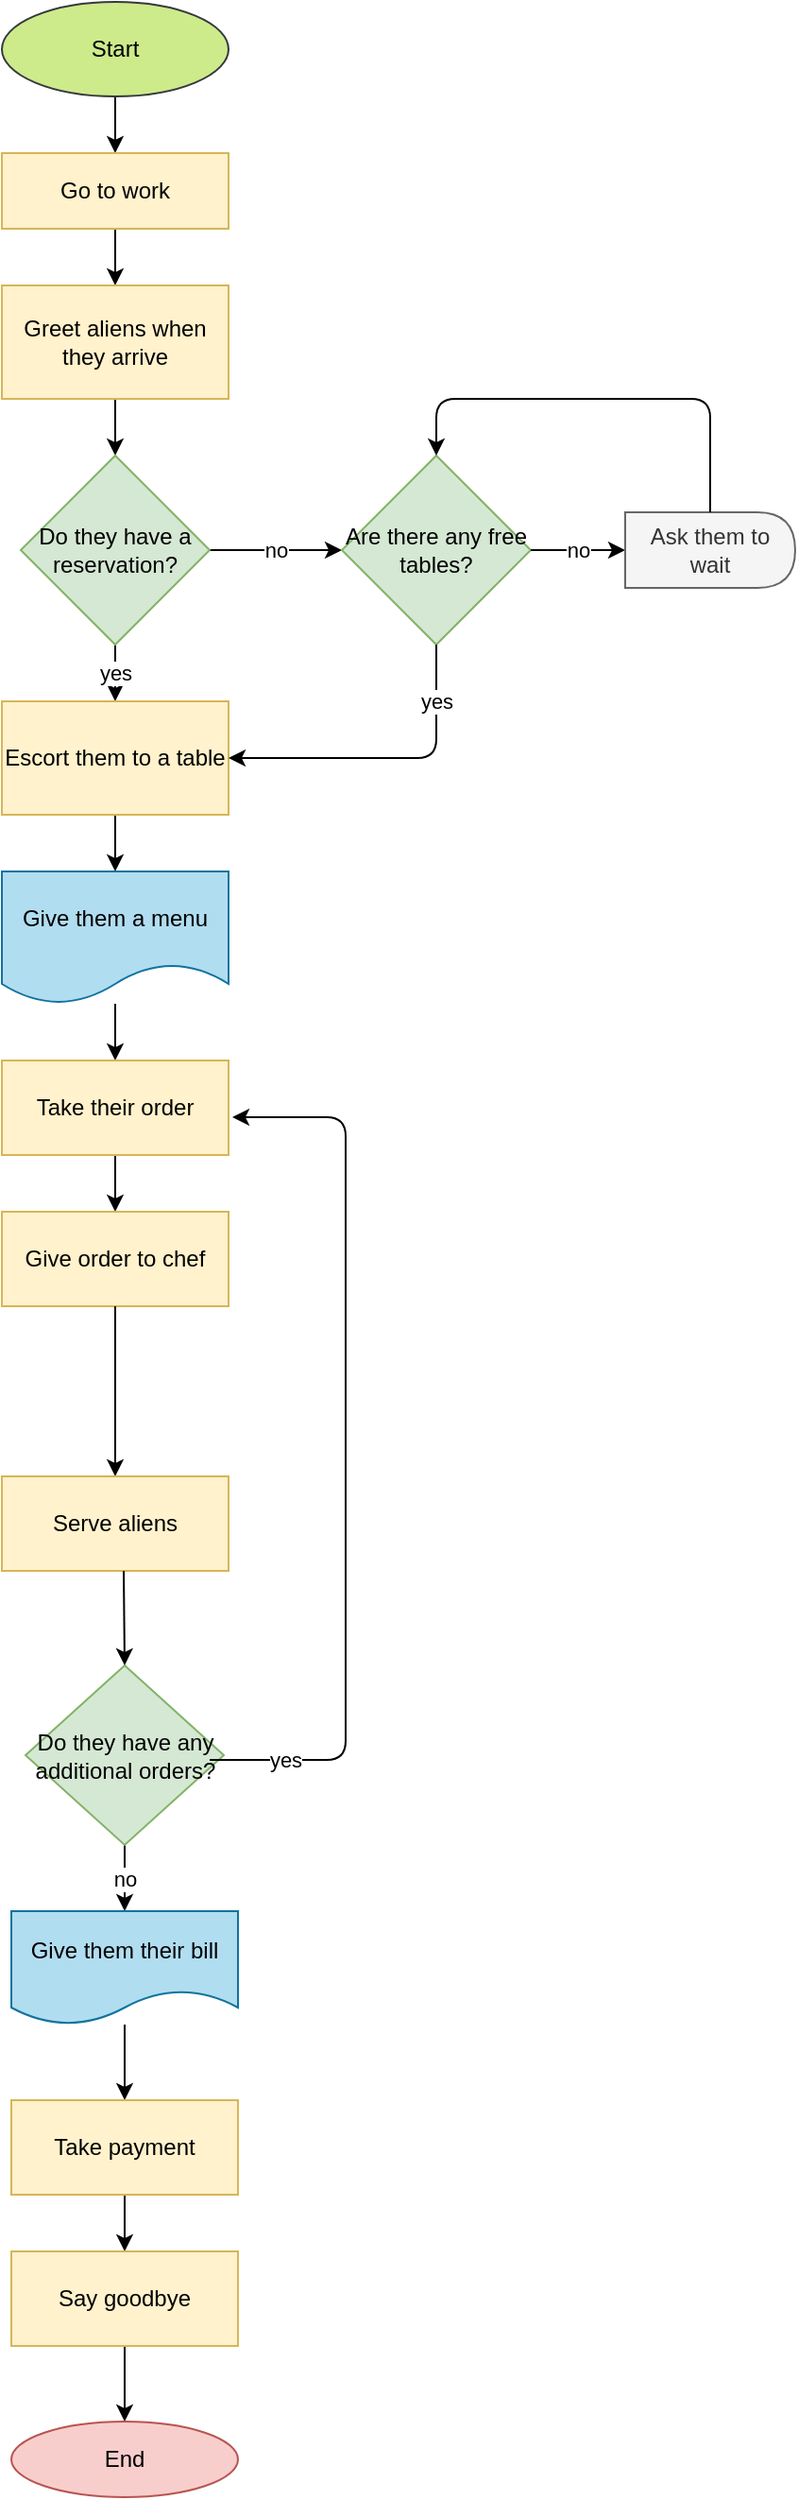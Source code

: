 <mxfile version="13.8.3" type="github">
  <diagram id="zJ23TMnAwvq2a_0EQiU1" name="Page-1">
    <mxGraphModel dx="868" dy="479" grid="1" gridSize="10" guides="1" tooltips="1" connect="1" arrows="1" fold="1" page="1" pageScale="1" pageWidth="827" pageHeight="1169" math="0" shadow="0">
      <root>
        <mxCell id="0" />
        <mxCell id="1" parent="0" />
        <mxCell id="KjAUJOMzIbi_RlOfFQU3-4" value="" style="edgeStyle=orthogonalEdgeStyle;rounded=0;orthogonalLoop=1;jettySize=auto;html=1;" edge="1" parent="1" source="KjAUJOMzIbi_RlOfFQU3-2" target="KjAUJOMzIbi_RlOfFQU3-3">
          <mxGeometry relative="1" as="geometry" />
        </mxCell>
        <mxCell id="KjAUJOMzIbi_RlOfFQU3-2" value="Start" style="ellipse;whiteSpace=wrap;html=1;fillColor=#cdeb8b;strokeColor=#36393d;" vertex="1" parent="1">
          <mxGeometry x="340" y="20" width="120" height="50" as="geometry" />
        </mxCell>
        <mxCell id="KjAUJOMzIbi_RlOfFQU3-6" value="" style="edgeStyle=orthogonalEdgeStyle;rounded=0;orthogonalLoop=1;jettySize=auto;html=1;" edge="1" parent="1" source="KjAUJOMzIbi_RlOfFQU3-3" target="KjAUJOMzIbi_RlOfFQU3-5">
          <mxGeometry relative="1" as="geometry" />
        </mxCell>
        <mxCell id="KjAUJOMzIbi_RlOfFQU3-3" value="&lt;div&gt;Go to work&lt;/div&gt;" style="whiteSpace=wrap;html=1;strokeColor=#d6b656;fillColor=#fff2cc;" vertex="1" parent="1">
          <mxGeometry x="340" y="100" width="120" height="40" as="geometry" />
        </mxCell>
        <mxCell id="KjAUJOMzIbi_RlOfFQU3-8" value="" style="edgeStyle=orthogonalEdgeStyle;rounded=0;orthogonalLoop=1;jettySize=auto;html=1;" edge="1" parent="1" source="KjAUJOMzIbi_RlOfFQU3-5" target="KjAUJOMzIbi_RlOfFQU3-7">
          <mxGeometry relative="1" as="geometry" />
        </mxCell>
        <mxCell id="KjAUJOMzIbi_RlOfFQU3-5" value="Greet aliens when they arrive" style="whiteSpace=wrap;html=1;strokeColor=#d6b656;fillColor=#fff2cc;" vertex="1" parent="1">
          <mxGeometry x="340" y="170" width="120" height="60" as="geometry" />
        </mxCell>
        <mxCell id="KjAUJOMzIbi_RlOfFQU3-10" value="yes" style="edgeStyle=orthogonalEdgeStyle;rounded=0;orthogonalLoop=1;jettySize=auto;html=1;" edge="1" parent="1" source="KjAUJOMzIbi_RlOfFQU3-7" target="KjAUJOMzIbi_RlOfFQU3-9">
          <mxGeometry relative="1" as="geometry" />
        </mxCell>
        <mxCell id="KjAUJOMzIbi_RlOfFQU3-12" value="no" style="edgeStyle=orthogonalEdgeStyle;rounded=0;orthogonalLoop=1;jettySize=auto;html=1;" edge="1" parent="1" source="KjAUJOMzIbi_RlOfFQU3-7" target="KjAUJOMzIbi_RlOfFQU3-11">
          <mxGeometry relative="1" as="geometry" />
        </mxCell>
        <mxCell id="KjAUJOMzIbi_RlOfFQU3-7" value="Do they have a reservation?" style="rhombus;whiteSpace=wrap;html=1;strokeColor=#82b366;fillColor=#d5e8d4;" vertex="1" parent="1">
          <mxGeometry x="350" y="260" width="100" height="100" as="geometry" />
        </mxCell>
        <mxCell id="KjAUJOMzIbi_RlOfFQU3-19" value="" style="edgeStyle=orthogonalEdgeStyle;rounded=0;orthogonalLoop=1;jettySize=auto;html=1;" edge="1" parent="1" source="KjAUJOMzIbi_RlOfFQU3-9" target="KjAUJOMzIbi_RlOfFQU3-18">
          <mxGeometry relative="1" as="geometry" />
        </mxCell>
        <mxCell id="KjAUJOMzIbi_RlOfFQU3-9" value="Escort them to a table" style="whiteSpace=wrap;html=1;strokeColor=#d6b656;fillColor=#fff2cc;" vertex="1" parent="1">
          <mxGeometry x="340" y="390" width="120" height="60" as="geometry" />
        </mxCell>
        <mxCell id="KjAUJOMzIbi_RlOfFQU3-11" value="Are there any free tables?" style="rhombus;whiteSpace=wrap;html=1;strokeColor=#82b366;fillColor=#d5e8d4;" vertex="1" parent="1">
          <mxGeometry x="520" y="260" width="100" height="100" as="geometry" />
        </mxCell>
        <mxCell id="KjAUJOMzIbi_RlOfFQU3-14" value="no" style="edgeStyle=orthogonalEdgeStyle;rounded=0;orthogonalLoop=1;jettySize=auto;html=1;" edge="1" parent="1" source="KjAUJOMzIbi_RlOfFQU3-11" target="KjAUJOMzIbi_RlOfFQU3-13">
          <mxGeometry relative="1" as="geometry" />
        </mxCell>
        <mxCell id="KjAUJOMzIbi_RlOfFQU3-13" value="Ask them to wait" style="shape=delay;whiteSpace=wrap;html=1;fillColor=#f5f5f5;strokeColor=#666666;fontColor=#333333;" vertex="1" parent="1">
          <mxGeometry x="670" y="290" width="90" height="40" as="geometry" />
        </mxCell>
        <mxCell id="KjAUJOMzIbi_RlOfFQU3-15" value="yes" style="endArrow=classic;html=1;exitX=0.5;exitY=1;exitDx=0;exitDy=0;entryX=1;entryY=0.5;entryDx=0;entryDy=0;" edge="1" parent="1" source="KjAUJOMzIbi_RlOfFQU3-11" target="KjAUJOMzIbi_RlOfFQU3-9">
          <mxGeometry x="-0.647" width="50" height="50" relative="1" as="geometry">
            <mxPoint x="390" y="380" as="sourcePoint" />
            <mxPoint x="570" y="420" as="targetPoint" />
            <Array as="points">
              <mxPoint x="570" y="420" />
              <mxPoint x="460" y="420" />
            </Array>
            <mxPoint as="offset" />
          </mxGeometry>
        </mxCell>
        <mxCell id="KjAUJOMzIbi_RlOfFQU3-17" value="" style="endArrow=classic;html=1;exitX=0.5;exitY=0;exitDx=0;exitDy=0;" edge="1" parent="1" source="KjAUJOMzIbi_RlOfFQU3-13">
          <mxGeometry width="50" height="50" relative="1" as="geometry">
            <mxPoint x="390" y="380" as="sourcePoint" />
            <mxPoint x="570" y="260" as="targetPoint" />
            <Array as="points">
              <mxPoint x="715" y="230" />
              <mxPoint x="570" y="230" />
              <mxPoint x="570" y="260" />
            </Array>
          </mxGeometry>
        </mxCell>
        <mxCell id="KjAUJOMzIbi_RlOfFQU3-23" value="" style="edgeStyle=orthogonalEdgeStyle;rounded=0;orthogonalLoop=1;jettySize=auto;html=1;" edge="1" parent="1" source="KjAUJOMzIbi_RlOfFQU3-18" target="KjAUJOMzIbi_RlOfFQU3-22">
          <mxGeometry relative="1" as="geometry" />
        </mxCell>
        <mxCell id="KjAUJOMzIbi_RlOfFQU3-18" value="Give them a menu" style="shape=document;whiteSpace=wrap;html=1;boundedLbl=1;strokeColor=#10739e;fillColor=#b1ddf0;" vertex="1" parent="1">
          <mxGeometry x="340" y="480" width="120" height="70" as="geometry" />
        </mxCell>
        <mxCell id="KjAUJOMzIbi_RlOfFQU3-25" value="" style="edgeStyle=orthogonalEdgeStyle;rounded=0;orthogonalLoop=1;jettySize=auto;html=1;" edge="1" parent="1" source="KjAUJOMzIbi_RlOfFQU3-22" target="KjAUJOMzIbi_RlOfFQU3-24">
          <mxGeometry relative="1" as="geometry" />
        </mxCell>
        <mxCell id="KjAUJOMzIbi_RlOfFQU3-22" value="Take their order" style="whiteSpace=wrap;html=1;strokeColor=#d6b656;fillColor=#fff2cc;" vertex="1" parent="1">
          <mxGeometry x="340" y="580" width="120" height="50" as="geometry" />
        </mxCell>
        <mxCell id="KjAUJOMzIbi_RlOfFQU3-24" value="Give order to chef" style="whiteSpace=wrap;html=1;strokeColor=#d6b656;fillColor=#fff2cc;" vertex="1" parent="1">
          <mxGeometry x="340" y="660" width="120" height="50" as="geometry" />
        </mxCell>
        <mxCell id="KjAUJOMzIbi_RlOfFQU3-27" value="" style="endArrow=classic;html=1;exitX=0.5;exitY=1;exitDx=0;exitDy=0;" edge="1" parent="1" source="KjAUJOMzIbi_RlOfFQU3-24">
          <mxGeometry width="50" height="50" relative="1" as="geometry">
            <mxPoint x="390" y="650" as="sourcePoint" />
            <mxPoint x="400" y="800" as="targetPoint" />
          </mxGeometry>
        </mxCell>
        <mxCell id="KjAUJOMzIbi_RlOfFQU3-28" value="Serve aliens" style="whiteSpace=wrap;html=1;strokeColor=#d6b656;fillColor=#fff2cc;" vertex="1" parent="1">
          <mxGeometry x="340" y="800" width="120" height="50" as="geometry" />
        </mxCell>
        <mxCell id="KjAUJOMzIbi_RlOfFQU3-37" value="no" style="edgeStyle=orthogonalEdgeStyle;rounded=0;orthogonalLoop=1;jettySize=auto;html=1;" edge="1" parent="1" source="KjAUJOMzIbi_RlOfFQU3-30" target="KjAUJOMzIbi_RlOfFQU3-36">
          <mxGeometry relative="1" as="geometry" />
        </mxCell>
        <mxCell id="KjAUJOMzIbi_RlOfFQU3-30" value="Do they have any additional orders?" style="rhombus;whiteSpace=wrap;html=1;strokeColor=#82b366;fillColor=#d5e8d4;" vertex="1" parent="1">
          <mxGeometry x="352.5" y="900" width="105" height="95" as="geometry" />
        </mxCell>
        <mxCell id="KjAUJOMzIbi_RlOfFQU3-35" value="yes" style="endArrow=classic;html=1;" edge="1" parent="1">
          <mxGeometry x="-0.831" width="50" height="50" relative="1" as="geometry">
            <mxPoint x="450" y="950" as="sourcePoint" />
            <mxPoint x="462" y="610" as="targetPoint" />
            <Array as="points">
              <mxPoint x="522" y="950" />
              <mxPoint x="522" y="610" />
              <mxPoint x="480" y="610" />
            </Array>
            <mxPoint as="offset" />
          </mxGeometry>
        </mxCell>
        <mxCell id="KjAUJOMzIbi_RlOfFQU3-39" value="" style="edgeStyle=orthogonalEdgeStyle;rounded=0;orthogonalLoop=1;jettySize=auto;html=1;" edge="1" parent="1" source="KjAUJOMzIbi_RlOfFQU3-36" target="KjAUJOMzIbi_RlOfFQU3-38">
          <mxGeometry relative="1" as="geometry" />
        </mxCell>
        <mxCell id="KjAUJOMzIbi_RlOfFQU3-36" value="Give them their bill" style="shape=document;whiteSpace=wrap;html=1;boundedLbl=1;strokeColor=#10739e;fillColor=#b1ddf0;" vertex="1" parent="1">
          <mxGeometry x="345" y="1030" width="120" height="60" as="geometry" />
        </mxCell>
        <mxCell id="KjAUJOMzIbi_RlOfFQU3-41" value="" style="edgeStyle=orthogonalEdgeStyle;rounded=0;orthogonalLoop=1;jettySize=auto;html=1;" edge="1" parent="1" source="KjAUJOMzIbi_RlOfFQU3-38" target="KjAUJOMzIbi_RlOfFQU3-40">
          <mxGeometry relative="1" as="geometry" />
        </mxCell>
        <mxCell id="KjAUJOMzIbi_RlOfFQU3-38" value="Take payment" style="whiteSpace=wrap;html=1;strokeColor=#d6b656;fillColor=#fff2cc;" vertex="1" parent="1">
          <mxGeometry x="345" y="1130" width="120" height="50" as="geometry" />
        </mxCell>
        <mxCell id="KjAUJOMzIbi_RlOfFQU3-44" value="" style="edgeStyle=orthogonalEdgeStyle;rounded=0;orthogonalLoop=1;jettySize=auto;html=1;" edge="1" parent="1" source="KjAUJOMzIbi_RlOfFQU3-40" target="KjAUJOMzIbi_RlOfFQU3-43">
          <mxGeometry relative="1" as="geometry" />
        </mxCell>
        <mxCell id="KjAUJOMzIbi_RlOfFQU3-40" value="Say goodbye" style="whiteSpace=wrap;html=1;strokeColor=#d6b656;fillColor=#fff2cc;" vertex="1" parent="1">
          <mxGeometry x="345" y="1210" width="120" height="50" as="geometry" />
        </mxCell>
        <mxCell id="KjAUJOMzIbi_RlOfFQU3-43" value="End" style="ellipse;whiteSpace=wrap;html=1;strokeColor=#b85450;fillColor=#f8cecc;" vertex="1" parent="1">
          <mxGeometry x="345" y="1300" width="120" height="40" as="geometry" />
        </mxCell>
        <mxCell id="KjAUJOMzIbi_RlOfFQU3-46" value="" style="endArrow=classic;html=1;entryX=0.5;entryY=0;entryDx=0;entryDy=0;" edge="1" parent="1" target="KjAUJOMzIbi_RlOfFQU3-30">
          <mxGeometry width="50" height="50" relative="1" as="geometry">
            <mxPoint x="404.5" y="850" as="sourcePoint" />
            <mxPoint x="404.5" y="890" as="targetPoint" />
          </mxGeometry>
        </mxCell>
      </root>
    </mxGraphModel>
  </diagram>
</mxfile>
